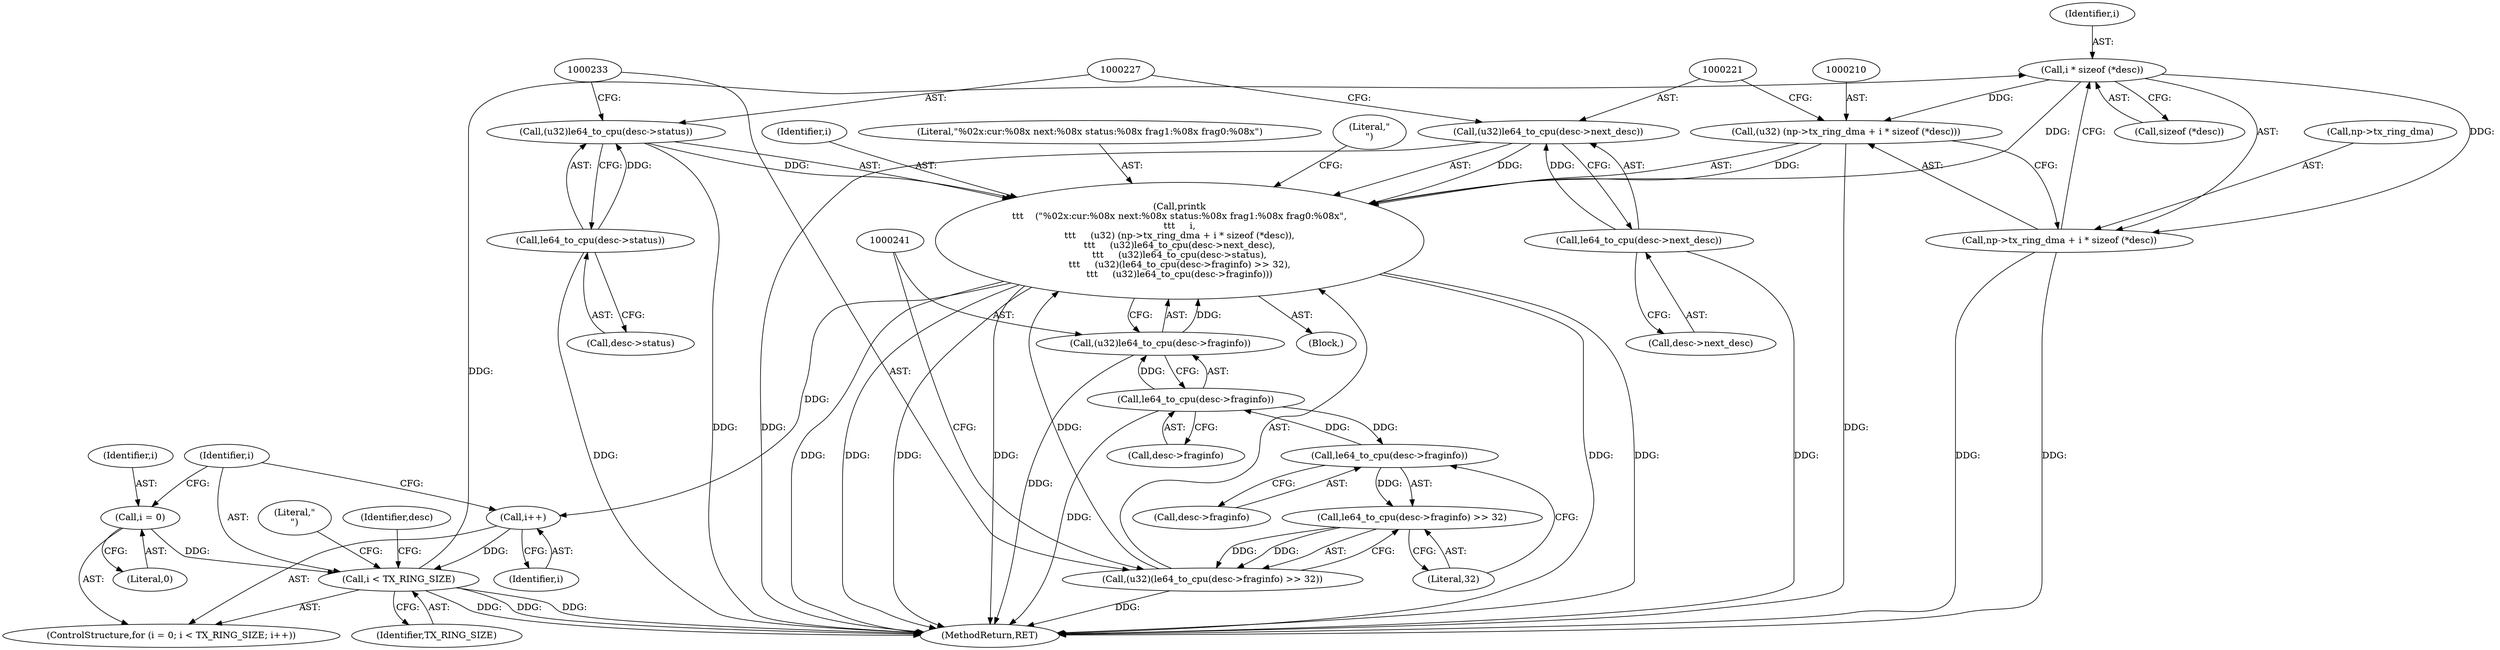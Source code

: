 digraph "1_linux_1bb57e940e1958e40d51f2078f50c3a96a9b2d75@API" {
"1000215" [label="(Call,i * sizeof (*desc))"];
"1000192" [label="(Call,i < TX_RING_SIZE)"];
"1000189" [label="(Call,i = 0)"];
"1000195" [label="(Call,i++)"];
"1000206" [label="(Call,printk\n\t\t\t    (\"%02x:cur:%08x next:%08x status:%08x frag1:%08x frag0:%08x\",\n\t\t\t     i,\n\t\t\t     (u32) (np->tx_ring_dma + i * sizeof (*desc)),\n\t\t\t     (u32)le64_to_cpu(desc->next_desc),\n\t\t\t     (u32)le64_to_cpu(desc->status),\n\t\t\t     (u32)(le64_to_cpu(desc->fraginfo) >> 32),\n\t\t\t     (u32)le64_to_cpu(desc->fraginfo)))"];
"1000215" [label="(Call,i * sizeof (*desc))"];
"1000209" [label="(Call,(u32) (np->tx_ring_dma + i * sizeof (*desc)))"];
"1000220" [label="(Call,(u32)le64_to_cpu(desc->next_desc))"];
"1000222" [label="(Call,le64_to_cpu(desc->next_desc))"];
"1000226" [label="(Call,(u32)le64_to_cpu(desc->status))"];
"1000228" [label="(Call,le64_to_cpu(desc->status))"];
"1000232" [label="(Call,(u32)(le64_to_cpu(desc->fraginfo) >> 32))"];
"1000234" [label="(Call,le64_to_cpu(desc->fraginfo) >> 32)"];
"1000235" [label="(Call,le64_to_cpu(desc->fraginfo))"];
"1000242" [label="(Call,le64_to_cpu(desc->fraginfo))"];
"1000240" [label="(Call,(u32)le64_to_cpu(desc->fraginfo))"];
"1000211" [label="(Call,np->tx_ring_dma + i * sizeof (*desc))"];
"1000189" [label="(Call,i = 0)"];
"1000193" [label="(Identifier,i)"];
"1000234" [label="(Call,le64_to_cpu(desc->fraginfo) >> 32)"];
"1000249" [label="(Literal,\"\n\")"];
"1000212" [label="(Call,np->tx_ring_dma)"];
"1000215" [label="(Call,i * sizeof (*desc))"];
"1000243" [label="(Call,desc->fraginfo)"];
"1000239" [label="(Literal,32)"];
"1000191" [label="(Literal,0)"];
"1000208" [label="(Identifier,i)"];
"1000240" [label="(Call,(u32)le64_to_cpu(desc->fraginfo))"];
"1000192" [label="(Call,i < TX_RING_SIZE)"];
"1000194" [label="(Identifier,TX_RING_SIZE)"];
"1000229" [label="(Call,desc->status)"];
"1000195" [label="(Call,i++)"];
"1000236" [label="(Call,desc->fraginfo)"];
"1000222" [label="(Call,le64_to_cpu(desc->next_desc))"];
"1000196" [label="(Identifier,i)"];
"1000199" [label="(Identifier,desc)"];
"1000216" [label="(Identifier,i)"];
"1000207" [label="(Literal,\"%02x:cur:%08x next:%08x status:%08x frag1:%08x frag0:%08x\")"];
"1000232" [label="(Call,(u32)(le64_to_cpu(desc->fraginfo) >> 32))"];
"1000242" [label="(Call,le64_to_cpu(desc->fraginfo))"];
"1000217" [label="(Call,sizeof (*desc))"];
"1000228" [label="(Call,le64_to_cpu(desc->status))"];
"1000190" [label="(Identifier,i)"];
"1000235" [label="(Call,le64_to_cpu(desc->fraginfo))"];
"1000211" [label="(Call,np->tx_ring_dma + i * sizeof (*desc))"];
"1000226" [label="(Call,(u32)le64_to_cpu(desc->status))"];
"1000188" [label="(ControlStructure,for (i = 0; i < TX_RING_SIZE; i++))"];
"1000220" [label="(Call,(u32)le64_to_cpu(desc->next_desc))"];
"1000209" [label="(Call,(u32) (np->tx_ring_dma + i * sizeof (*desc)))"];
"1000223" [label="(Call,desc->next_desc)"];
"1000197" [label="(Block,)"];
"1000247" [label="(Literal,\"\n\")"];
"1000257" [label="(MethodReturn,RET)"];
"1000206" [label="(Call,printk\n\t\t\t    (\"%02x:cur:%08x next:%08x status:%08x frag1:%08x frag0:%08x\",\n\t\t\t     i,\n\t\t\t     (u32) (np->tx_ring_dma + i * sizeof (*desc)),\n\t\t\t     (u32)le64_to_cpu(desc->next_desc),\n\t\t\t     (u32)le64_to_cpu(desc->status),\n\t\t\t     (u32)(le64_to_cpu(desc->fraginfo) >> 32),\n\t\t\t     (u32)le64_to_cpu(desc->fraginfo)))"];
"1000215" -> "1000211"  [label="AST: "];
"1000215" -> "1000217"  [label="CFG: "];
"1000216" -> "1000215"  [label="AST: "];
"1000217" -> "1000215"  [label="AST: "];
"1000211" -> "1000215"  [label="CFG: "];
"1000215" -> "1000206"  [label="DDG: "];
"1000215" -> "1000209"  [label="DDG: "];
"1000215" -> "1000211"  [label="DDG: "];
"1000192" -> "1000215"  [label="DDG: "];
"1000192" -> "1000188"  [label="AST: "];
"1000192" -> "1000194"  [label="CFG: "];
"1000193" -> "1000192"  [label="AST: "];
"1000194" -> "1000192"  [label="AST: "];
"1000199" -> "1000192"  [label="CFG: "];
"1000249" -> "1000192"  [label="CFG: "];
"1000192" -> "1000257"  [label="DDG: "];
"1000192" -> "1000257"  [label="DDG: "];
"1000192" -> "1000257"  [label="DDG: "];
"1000189" -> "1000192"  [label="DDG: "];
"1000195" -> "1000192"  [label="DDG: "];
"1000189" -> "1000188"  [label="AST: "];
"1000189" -> "1000191"  [label="CFG: "];
"1000190" -> "1000189"  [label="AST: "];
"1000191" -> "1000189"  [label="AST: "];
"1000193" -> "1000189"  [label="CFG: "];
"1000195" -> "1000188"  [label="AST: "];
"1000195" -> "1000196"  [label="CFG: "];
"1000196" -> "1000195"  [label="AST: "];
"1000193" -> "1000195"  [label="CFG: "];
"1000206" -> "1000195"  [label="DDG: "];
"1000206" -> "1000197"  [label="AST: "];
"1000206" -> "1000240"  [label="CFG: "];
"1000207" -> "1000206"  [label="AST: "];
"1000208" -> "1000206"  [label="AST: "];
"1000209" -> "1000206"  [label="AST: "];
"1000220" -> "1000206"  [label="AST: "];
"1000226" -> "1000206"  [label="AST: "];
"1000232" -> "1000206"  [label="AST: "];
"1000240" -> "1000206"  [label="AST: "];
"1000247" -> "1000206"  [label="CFG: "];
"1000206" -> "1000257"  [label="DDG: "];
"1000206" -> "1000257"  [label="DDG: "];
"1000206" -> "1000257"  [label="DDG: "];
"1000206" -> "1000257"  [label="DDG: "];
"1000206" -> "1000257"  [label="DDG: "];
"1000206" -> "1000257"  [label="DDG: "];
"1000209" -> "1000206"  [label="DDG: "];
"1000220" -> "1000206"  [label="DDG: "];
"1000226" -> "1000206"  [label="DDG: "];
"1000232" -> "1000206"  [label="DDG: "];
"1000240" -> "1000206"  [label="DDG: "];
"1000209" -> "1000211"  [label="CFG: "];
"1000210" -> "1000209"  [label="AST: "];
"1000211" -> "1000209"  [label="AST: "];
"1000221" -> "1000209"  [label="CFG: "];
"1000209" -> "1000257"  [label="DDG: "];
"1000220" -> "1000222"  [label="CFG: "];
"1000221" -> "1000220"  [label="AST: "];
"1000222" -> "1000220"  [label="AST: "];
"1000227" -> "1000220"  [label="CFG: "];
"1000220" -> "1000257"  [label="DDG: "];
"1000222" -> "1000220"  [label="DDG: "];
"1000222" -> "1000223"  [label="CFG: "];
"1000223" -> "1000222"  [label="AST: "];
"1000222" -> "1000257"  [label="DDG: "];
"1000226" -> "1000228"  [label="CFG: "];
"1000227" -> "1000226"  [label="AST: "];
"1000228" -> "1000226"  [label="AST: "];
"1000233" -> "1000226"  [label="CFG: "];
"1000226" -> "1000257"  [label="DDG: "];
"1000228" -> "1000226"  [label="DDG: "];
"1000228" -> "1000229"  [label="CFG: "];
"1000229" -> "1000228"  [label="AST: "];
"1000228" -> "1000257"  [label="DDG: "];
"1000232" -> "1000234"  [label="CFG: "];
"1000233" -> "1000232"  [label="AST: "];
"1000234" -> "1000232"  [label="AST: "];
"1000241" -> "1000232"  [label="CFG: "];
"1000232" -> "1000257"  [label="DDG: "];
"1000234" -> "1000232"  [label="DDG: "];
"1000234" -> "1000232"  [label="DDG: "];
"1000234" -> "1000239"  [label="CFG: "];
"1000235" -> "1000234"  [label="AST: "];
"1000239" -> "1000234"  [label="AST: "];
"1000235" -> "1000234"  [label="DDG: "];
"1000235" -> "1000236"  [label="CFG: "];
"1000236" -> "1000235"  [label="AST: "];
"1000239" -> "1000235"  [label="CFG: "];
"1000242" -> "1000235"  [label="DDG: "];
"1000235" -> "1000242"  [label="DDG: "];
"1000242" -> "1000240"  [label="AST: "];
"1000242" -> "1000243"  [label="CFG: "];
"1000243" -> "1000242"  [label="AST: "];
"1000240" -> "1000242"  [label="CFG: "];
"1000242" -> "1000257"  [label="DDG: "];
"1000242" -> "1000240"  [label="DDG: "];
"1000241" -> "1000240"  [label="AST: "];
"1000240" -> "1000257"  [label="DDG: "];
"1000212" -> "1000211"  [label="AST: "];
"1000211" -> "1000257"  [label="DDG: "];
"1000211" -> "1000257"  [label="DDG: "];
}
